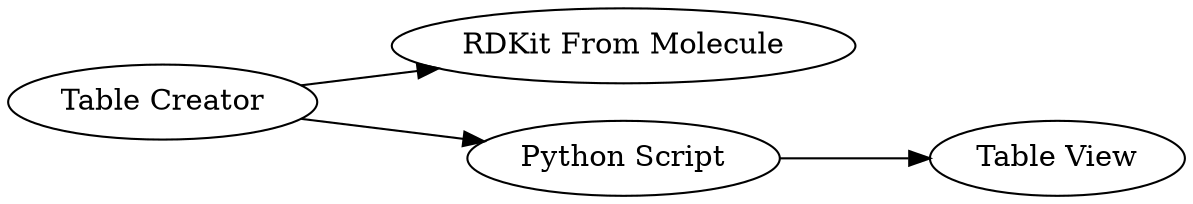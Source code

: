 digraph {
	3 -> 9
	2 -> 4
	3 -> 2
	4 [label="Table View"]
	3 [label="Table Creator"]
	2 [label="Python Script"]
	9 [label="RDKit From Molecule"]
	rankdir=LR
}
